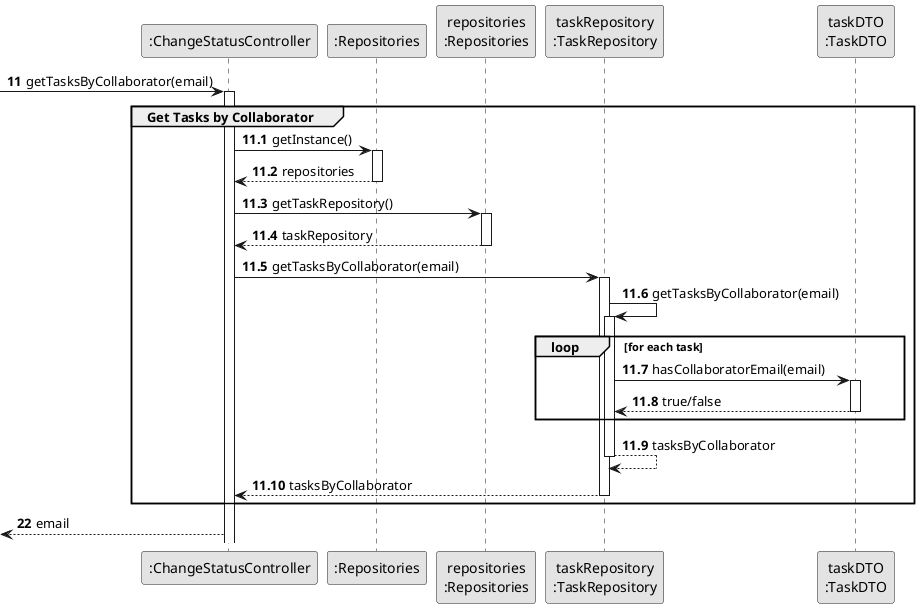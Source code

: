 @startuml
skinparam monochrome true
skinparam packageStyle rectangle
skinparam shadowing false

participant ":ChangeStatusController" as CTRL
participant ":Repositories" as RepositorySingleton
participant "repositories\n:Repositories" as PLAT
participant "taskRepository\n:TaskRepository" as TaskRepository
participant "taskDTO\n:TaskDTO" as TaskDTO

autonumber 11
-> CTRL : getTasksByCollaborator(email)

autonumber 11.1

activate CTRL
    group Get Tasks by Collaborator
           CTRL -> RepositorySingleton : getInstance()
           activate RepositorySingleton

           RepositorySingleton --> CTRL: repositories
           deactivate RepositorySingleton

           CTRL -> PLAT : getTaskRepository()
           activate PLAT

           PLAT --> CTRL: taskRepository
           deactivate PLAT

           CTRL -> TaskRepository : getTasksByCollaborator(email)
           activate TaskRepository
           TaskRepository -> TaskRepository : getTasksByCollaborator(email)
           activate TaskRepository
           loop for each task
           TaskRepository -> TaskDTO : hasCollaboratorEmail(email)
           activate TaskDTO
           TaskDTO --> TaskRepository : true/false
           deactivate TaskDTO
           end
           TaskRepository --> TaskRepository : tasksByCollaborator
           deactivate TaskRepository


           TaskRepository --> CTRL : tasksByCollaborator
           deactivate TaskRepository

end group
autonumber 22
<-- CTRL : email

@enduml
